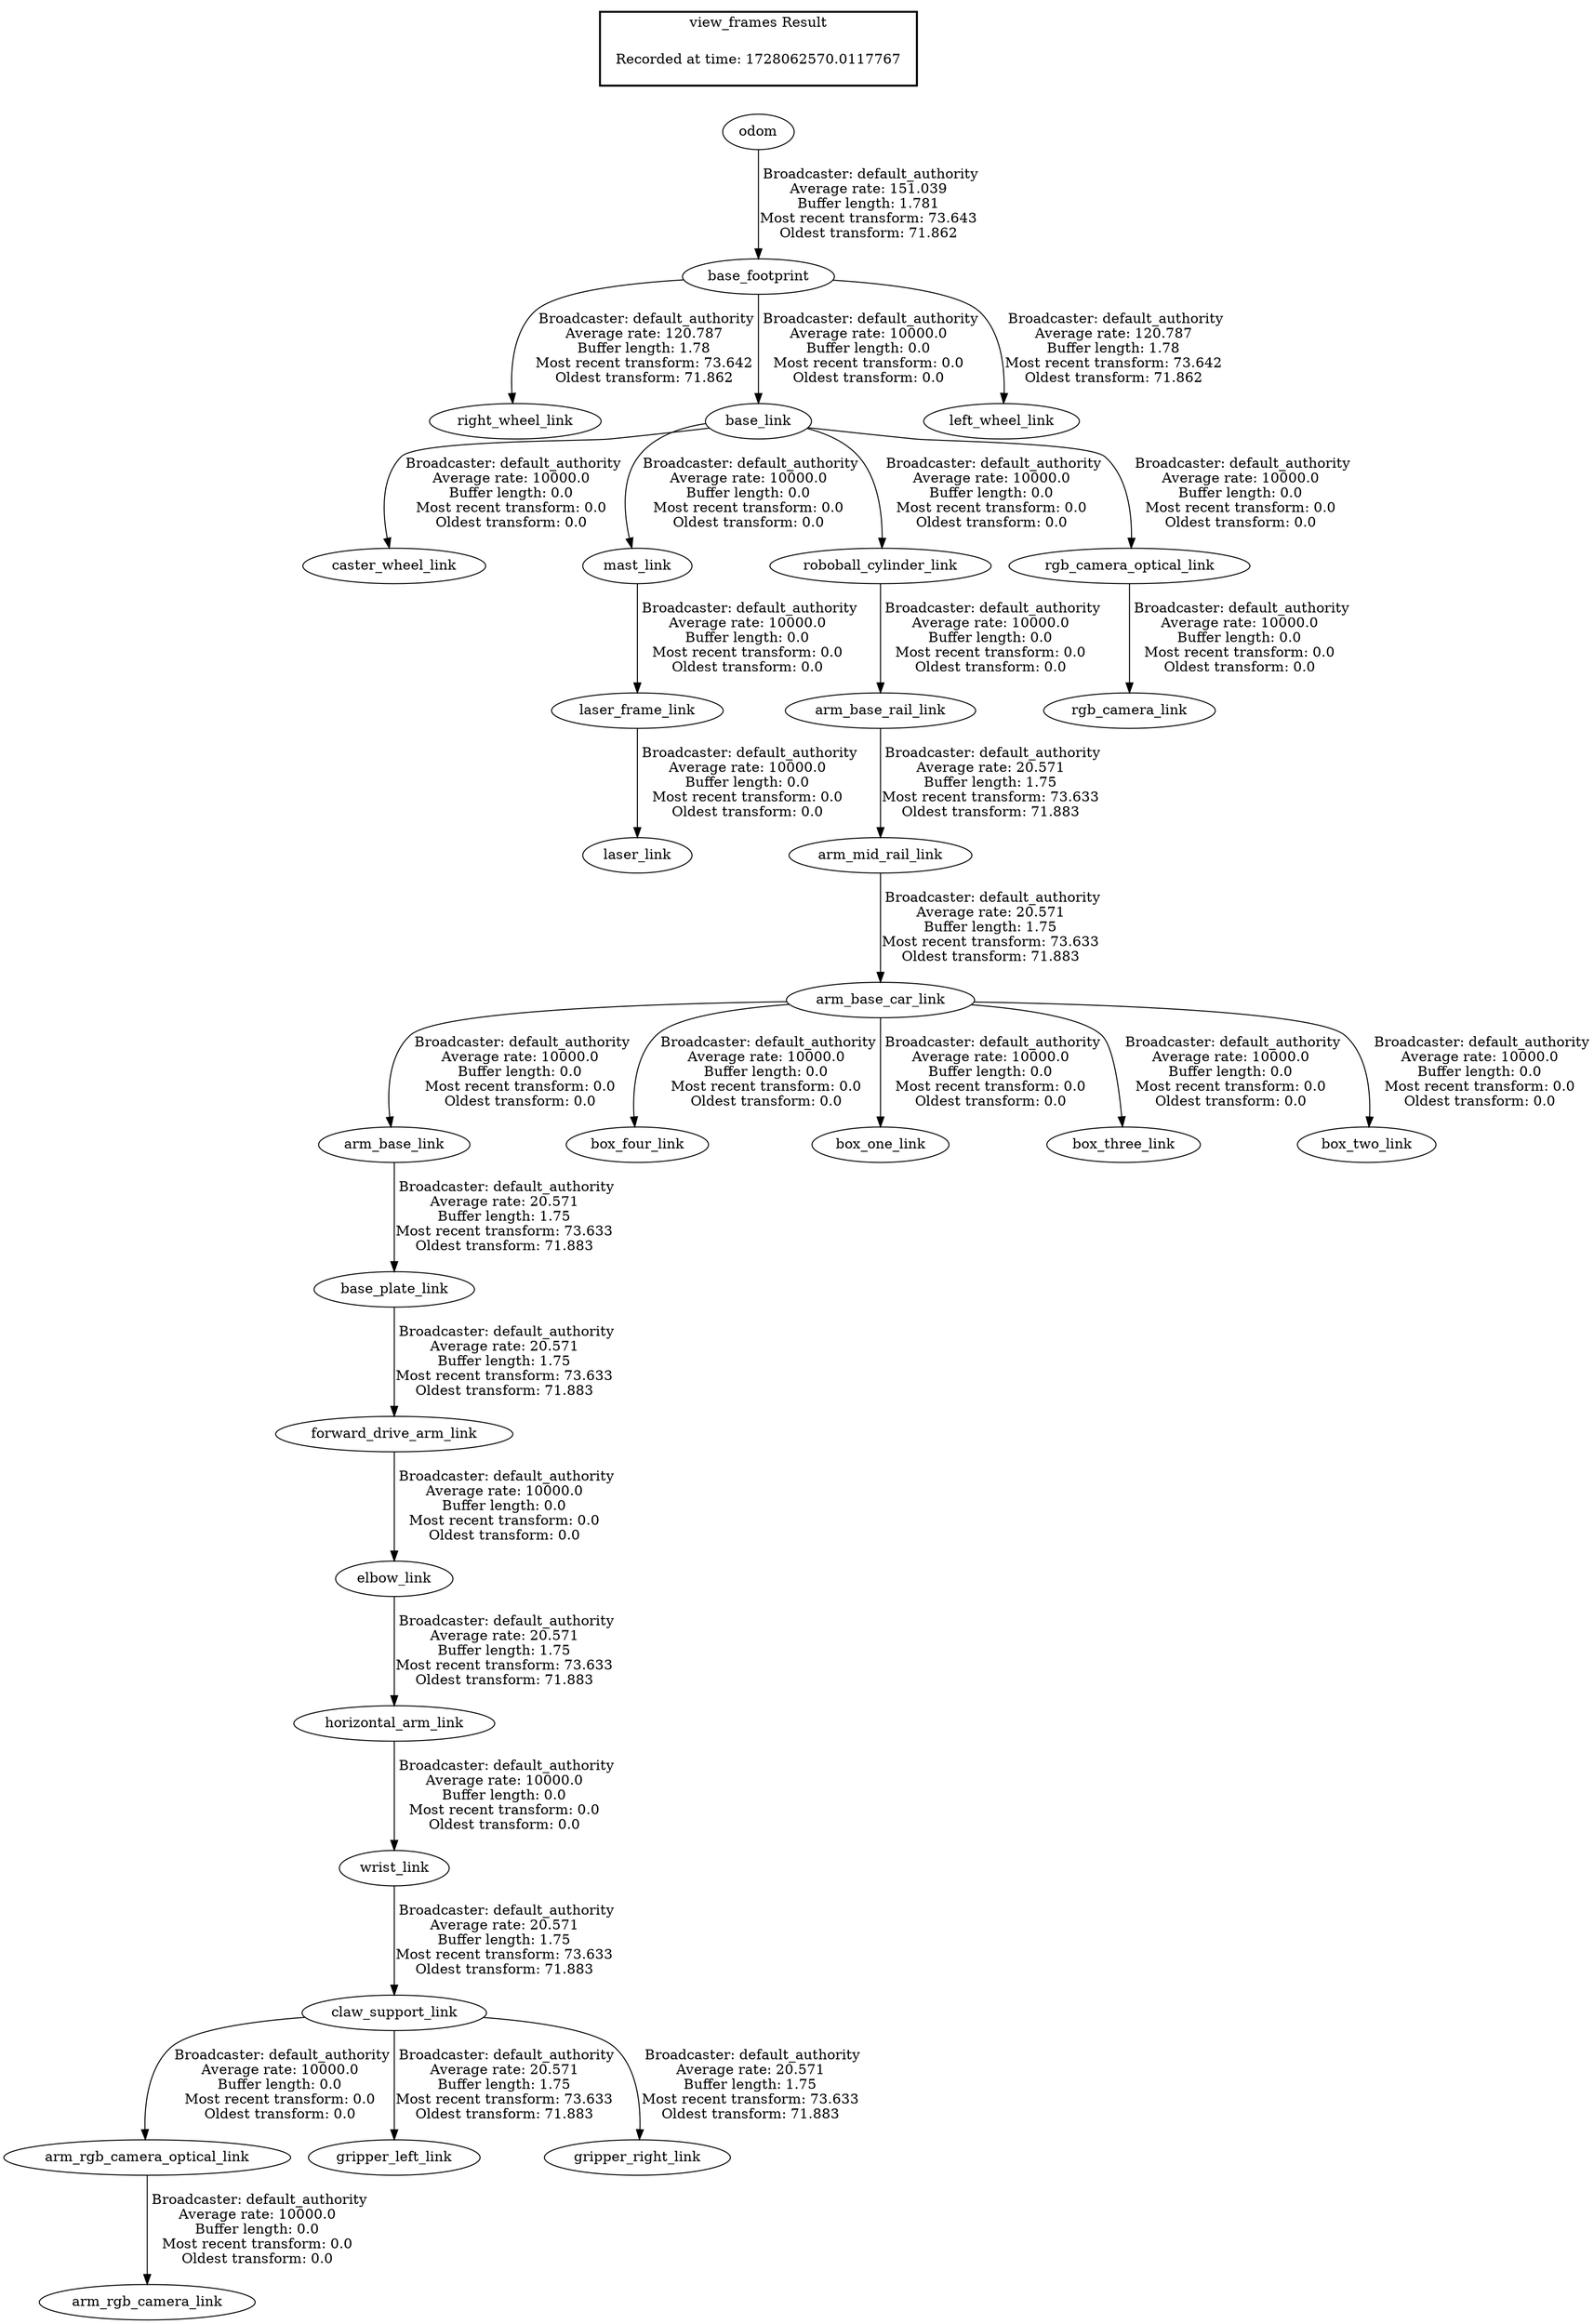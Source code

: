 digraph G {
"base_footprint" -> "right_wheel_link"[label=" Broadcaster: default_authority\nAverage rate: 120.787\nBuffer length: 1.78\nMost recent transform: 73.642\nOldest transform: 71.862\n"];
"odom" -> "base_footprint"[label=" Broadcaster: default_authority\nAverage rate: 151.039\nBuffer length: 1.781\nMost recent transform: 73.643\nOldest transform: 71.862\n"];
"claw_support_link" -> "arm_rgb_camera_optical_link"[label=" Broadcaster: default_authority\nAverage rate: 10000.0\nBuffer length: 0.0\nMost recent transform: 0.0\nOldest transform: 0.0\n"];
"wrist_link" -> "claw_support_link"[label=" Broadcaster: default_authority\nAverage rate: 20.571\nBuffer length: 1.75\nMost recent transform: 73.633\nOldest transform: 71.883\n"];
"arm_base_car_link" -> "arm_base_link"[label=" Broadcaster: default_authority\nAverage rate: 10000.0\nBuffer length: 0.0\nMost recent transform: 0.0\nOldest transform: 0.0\n"];
"arm_mid_rail_link" -> "arm_base_car_link"[label=" Broadcaster: default_authority\nAverage rate: 20.571\nBuffer length: 1.75\nMost recent transform: 73.633\nOldest transform: 71.883\n"];
"arm_rgb_camera_optical_link" -> "arm_rgb_camera_link"[label=" Broadcaster: default_authority\nAverage rate: 10000.0\nBuffer length: 0.0\nMost recent transform: 0.0\nOldest transform: 0.0\n"];
"base_link" -> "caster_wheel_link"[label=" Broadcaster: default_authority\nAverage rate: 10000.0\nBuffer length: 0.0\nMost recent transform: 0.0\nOldest transform: 0.0\n"];
"base_footprint" -> "base_link"[label=" Broadcaster: default_authority\nAverage rate: 10000.0\nBuffer length: 0.0\nMost recent transform: 0.0\nOldest transform: 0.0\n"];
"base_link" -> "mast_link"[label=" Broadcaster: default_authority\nAverage rate: 10000.0\nBuffer length: 0.0\nMost recent transform: 0.0\nOldest transform: 0.0\n"];
"roboball_cylinder_link" -> "arm_base_rail_link"[label=" Broadcaster: default_authority\nAverage rate: 10000.0\nBuffer length: 0.0\nMost recent transform: 0.0\nOldest transform: 0.0\n"];
"base_link" -> "roboball_cylinder_link"[label=" Broadcaster: default_authority\nAverage rate: 10000.0\nBuffer length: 0.0\nMost recent transform: 0.0\nOldest transform: 0.0\n"];
"arm_base_car_link" -> "box_four_link"[label=" Broadcaster: default_authority\nAverage rate: 10000.0\nBuffer length: 0.0\nMost recent transform: 0.0\nOldest transform: 0.0\n"];
"arm_base_car_link" -> "box_one_link"[label=" Broadcaster: default_authority\nAverage rate: 10000.0\nBuffer length: 0.0\nMost recent transform: 0.0\nOldest transform: 0.0\n"];
"arm_base_car_link" -> "box_three_link"[label=" Broadcaster: default_authority\nAverage rate: 10000.0\nBuffer length: 0.0\nMost recent transform: 0.0\nOldest transform: 0.0\n"];
"arm_base_car_link" -> "box_two_link"[label=" Broadcaster: default_authority\nAverage rate: 10000.0\nBuffer length: 0.0\nMost recent transform: 0.0\nOldest transform: 0.0\n"];
"base_link" -> "rgb_camera_optical_link"[label=" Broadcaster: default_authority\nAverage rate: 10000.0\nBuffer length: 0.0\nMost recent transform: 0.0\nOldest transform: 0.0\n"];
"horizontal_arm_link" -> "wrist_link"[label=" Broadcaster: default_authority\nAverage rate: 10000.0\nBuffer length: 0.0\nMost recent transform: 0.0\nOldest transform: 0.0\n"];
"elbow_link" -> "horizontal_arm_link"[label=" Broadcaster: default_authority\nAverage rate: 20.571\nBuffer length: 1.75\nMost recent transform: 73.633\nOldest transform: 71.883\n"];
"mast_link" -> "laser_frame_link"[label=" Broadcaster: default_authority\nAverage rate: 10000.0\nBuffer length: 0.0\nMost recent transform: 0.0\nOldest transform: 0.0\n"];
"laser_frame_link" -> "laser_link"[label=" Broadcaster: default_authority\nAverage rate: 10000.0\nBuffer length: 0.0\nMost recent transform: 0.0\nOldest transform: 0.0\n"];
"rgb_camera_optical_link" -> "rgb_camera_link"[label=" Broadcaster: default_authority\nAverage rate: 10000.0\nBuffer length: 0.0\nMost recent transform: 0.0\nOldest transform: 0.0\n"];
"forward_drive_arm_link" -> "elbow_link"[label=" Broadcaster: default_authority\nAverage rate: 10000.0\nBuffer length: 0.0\nMost recent transform: 0.0\nOldest transform: 0.0\n"];
"base_plate_link" -> "forward_drive_arm_link"[label=" Broadcaster: default_authority\nAverage rate: 20.571\nBuffer length: 1.75\nMost recent transform: 73.633\nOldest transform: 71.883\n"];
"base_footprint" -> "left_wheel_link"[label=" Broadcaster: default_authority\nAverage rate: 120.787\nBuffer length: 1.78\nMost recent transform: 73.642\nOldest transform: 71.862\n"];
"arm_base_link" -> "base_plate_link"[label=" Broadcaster: default_authority\nAverage rate: 20.571\nBuffer length: 1.75\nMost recent transform: 73.633\nOldest transform: 71.883\n"];
"arm_base_rail_link" -> "arm_mid_rail_link"[label=" Broadcaster: default_authority\nAverage rate: 20.571\nBuffer length: 1.75\nMost recent transform: 73.633\nOldest transform: 71.883\n"];
"claw_support_link" -> "gripper_left_link"[label=" Broadcaster: default_authority\nAverage rate: 20.571\nBuffer length: 1.75\nMost recent transform: 73.633\nOldest transform: 71.883\n"];
"claw_support_link" -> "gripper_right_link"[label=" Broadcaster: default_authority\nAverage rate: 20.571\nBuffer length: 1.75\nMost recent transform: 73.633\nOldest transform: 71.883\n"];
edge [style=invis];
 subgraph cluster_legend { style=bold; color=black; label ="view_frames Result";
"Recorded at time: 1728062570.0117767"[ shape=plaintext ] ;
}->"odom";
}